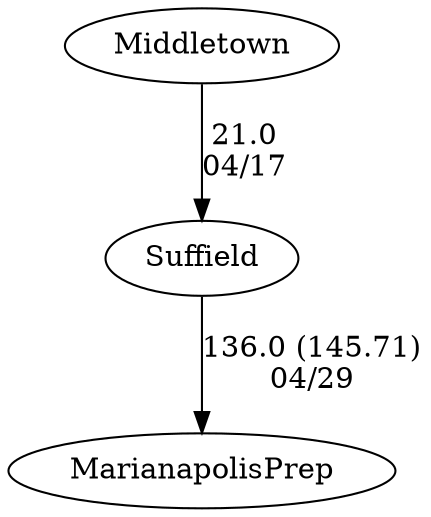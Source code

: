 digraph boys2foursSuffield {Middletown [URL="boys2foursSuffieldMiddletown.html"];Suffield [URL="boys2foursSuffieldSuffield.html"];MarianapolisPrep [URL="boys2foursSuffieldMarianapolisPrep.html"];Suffield -> MarianapolisPrep[label="136.0 (145.71)
04/29", weight="-36", tooltip="NEIRA Boys & Girls Fours,Suffield Academy vs. Marianapolis			
Distance: 1400 Conditions: Severe chop at the start and severe tail wind. Shift to light tail/starboard wind for the last 1100 meters.
More wind and chop at the start as the day progressed (more for girls 4, more for boys varsity 2)
None", URL="https://www.row2k.com/results/resultspage.cfm?UID=8CCAFC10198F257F661CCA17A80627CA&cat=5", random="random"]; 
Middletown -> Suffield[label="21.0
04/17", weight="79", tooltip="NEIRA Boys Fours,Suffield Academy and Middletown			
Distance: 1500 Conditions: Boys Varsity 1- strong tail current, S winds at 3 mph, moderate chop
Girls Varsity 2- strong tail current, winds at 5 mph, significant chop
Boys Varsity 2- strong tail current, wind gusts at 18 mph, significant chop
None", URL="https://www.row2k.com/results/resultspage.cfm?UID=AC683D5136F31AD9F0E016CDFC3F0E3D&cat=1", random="random"]}